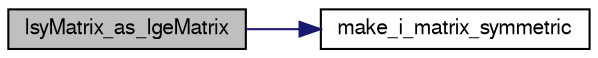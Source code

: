 digraph G
{
  edge [fontname="FreeSans",fontsize=10,labelfontname="FreeSans",labelfontsize=10];
  node [fontname="FreeSans",fontsize=10,shape=record];
  rankdir=LR;
  Node1 [label="lsyMatrix_as_lgeMatrix",height=0.2,width=0.4,color="black", fillcolor="grey75", style="filled" fontcolor="black"];
  Node1 -> Node2 [color="midnightblue",fontsize=10,style="solid",fontname="FreeSans"];
  Node2 [label="make_i_matrix_symmetric",height=0.2,width=0.4,color="black", fillcolor="white", style="filled",URL="$Mutils_8h.html#133847040a4bd7d9bdb602c11aa6f048"];
}
